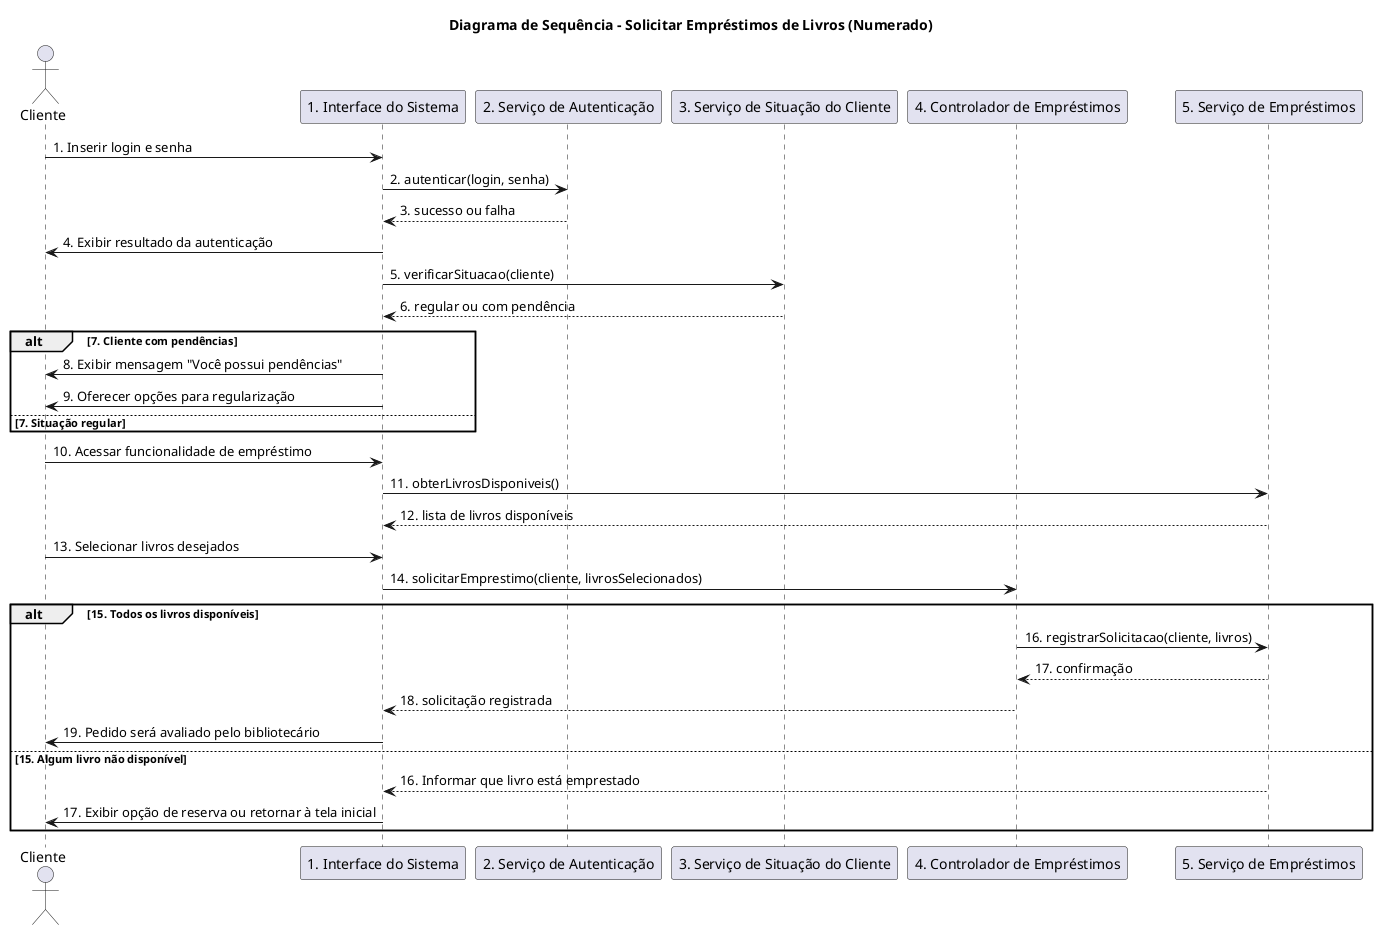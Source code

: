 @startuml
title Diagrama de Sequência - Solicitar Empréstimos de Livros (Numerado)

actor Cliente
participant "1. Interface do Sistema" as UI
participant "2. Serviço de Autenticação" as AuthService
participant "3. Serviço de Situação do Cliente" as ClienteService
participant "4. Controlador de Empréstimos" as EmprestimoController
participant "5. Serviço de Empréstimos" as EmprestimoService

' 1. Pré-condições: Autenticação
Cliente -> UI : 1. Inserir login e senha
UI -> AuthService : 2. autenticar(login, senha)
AuthService --> UI : 3. sucesso ou falha
UI -> Cliente : 4. Exibir resultado da autenticação

' 2. Verificar situação do cliente
UI -> ClienteService : 5. verificarSituacao(cliente)
ClienteService --> UI : 6. regular ou com pendência

alt 7. Cliente com pendências
    UI -> Cliente : 8. Exibir mensagem "Você possui pendências"
    UI -> Cliente : 9. Oferecer opções para regularização
else 7. Situação regular
    ' Fluxo segue normalmente
end

' 3. Fluxo Principal
Cliente -> UI : 10. Acessar funcionalidade de empréstimo
UI -> EmprestimoService : 11. obterLivrosDisponiveis()
EmprestimoService --> UI : 12. lista de livros disponíveis

Cliente -> UI : 13. Selecionar livros desejados
UI -> EmprestimoController : 14. solicitarEmprestimo(cliente, livrosSelecionados)

alt 15. Todos os livros disponíveis
    EmprestimoController -> EmprestimoService : 16. registrarSolicitacao(cliente, livros)
    EmprestimoService --> EmprestimoController : 17. confirmação
    EmprestimoController --> UI : 18. solicitação registrada
    UI -> Cliente : 19. Pedido será avaliado pelo bibliotecário
else 15. Algum livro não disponível
    EmprestimoService --> UI : 16. Informar que livro está emprestado
    UI -> Cliente : 17. Exibir opção de reserva ou retornar à tela inicial
end

@enduml